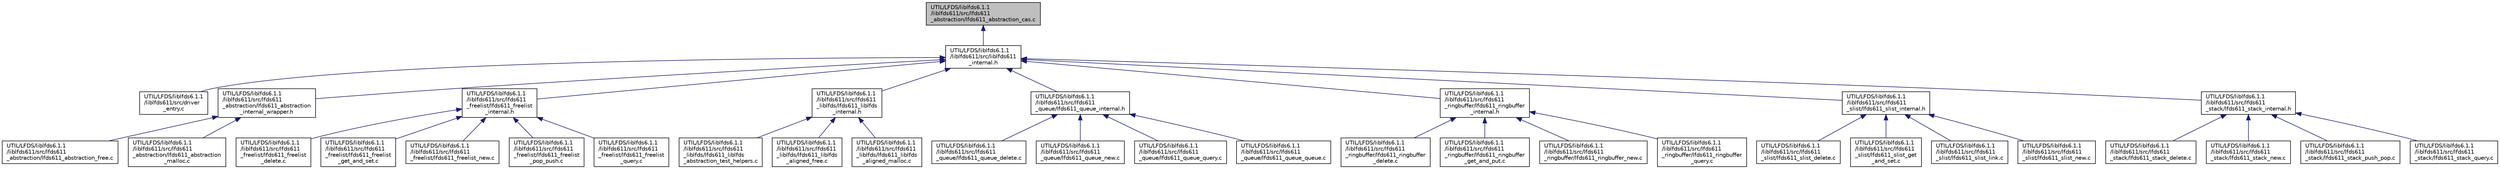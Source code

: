digraph "UTIL/LFDS/liblfds6.1.1/liblfds611/src/lfds611_abstraction/lfds611_abstraction_cas.c"
{
 // LATEX_PDF_SIZE
  edge [fontname="Helvetica",fontsize="10",labelfontname="Helvetica",labelfontsize="10"];
  node [fontname="Helvetica",fontsize="10",shape=record];
  Node1 [label="UTIL/LFDS/liblfds6.1.1\l/liblfds611/src/lfds611\l_abstraction/lfds611_abstraction_cas.c",height=0.2,width=0.4,color="black", fillcolor="grey75", style="filled", fontcolor="black",tooltip=" "];
  Node1 -> Node2 [dir="back",color="midnightblue",fontsize="10",style="solid",fontname="Helvetica"];
  Node2 [label="UTIL/LFDS/liblfds6.1.1\l/liblfds611/src/liblfds611\l_internal.h",height=0.2,width=0.4,color="black", fillcolor="white", style="filled",URL="$liblfds611__internal_8h.html",tooltip=" "];
  Node2 -> Node3 [dir="back",color="midnightblue",fontsize="10",style="solid",fontname="Helvetica"];
  Node3 [label="UTIL/LFDS/liblfds6.1.1\l/liblfds611/src/driver\l_entry.c",height=0.2,width=0.4,color="black", fillcolor="white", style="filled",URL="$liblfds6_81_81_2liblfds611_2src_2driver__entry_8c.html",tooltip=" "];
  Node2 -> Node4 [dir="back",color="midnightblue",fontsize="10",style="solid",fontname="Helvetica"];
  Node4 [label="UTIL/LFDS/liblfds6.1.1\l/liblfds611/src/lfds611\l_abstraction/lfds611_abstraction\l_internal_wrapper.h",height=0.2,width=0.4,color="black", fillcolor="white", style="filled",URL="$lfds611__abstraction__internal__wrapper_8h.html",tooltip=" "];
  Node4 -> Node5 [dir="back",color="midnightblue",fontsize="10",style="solid",fontname="Helvetica"];
  Node5 [label="UTIL/LFDS/liblfds6.1.1\l/liblfds611/src/lfds611\l_abstraction/lfds611_abstraction_free.c",height=0.2,width=0.4,color="black", fillcolor="white", style="filled",URL="$lfds611__abstraction__free_8c.html",tooltip=" "];
  Node4 -> Node6 [dir="back",color="midnightblue",fontsize="10",style="solid",fontname="Helvetica"];
  Node6 [label="UTIL/LFDS/liblfds6.1.1\l/liblfds611/src/lfds611\l_abstraction/lfds611_abstraction\l_malloc.c",height=0.2,width=0.4,color="black", fillcolor="white", style="filled",URL="$lfds611__abstraction__malloc_8c.html",tooltip=" "];
  Node2 -> Node7 [dir="back",color="midnightblue",fontsize="10",style="solid",fontname="Helvetica"];
  Node7 [label="UTIL/LFDS/liblfds6.1.1\l/liblfds611/src/lfds611\l_freelist/lfds611_freelist\l_internal.h",height=0.2,width=0.4,color="black", fillcolor="white", style="filled",URL="$lfds611__freelist__internal_8h.html",tooltip=" "];
  Node7 -> Node8 [dir="back",color="midnightblue",fontsize="10",style="solid",fontname="Helvetica"];
  Node8 [label="UTIL/LFDS/liblfds6.1.1\l/liblfds611/src/lfds611\l_freelist/lfds611_freelist\l_delete.c",height=0.2,width=0.4,color="black", fillcolor="white", style="filled",URL="$lfds611__freelist__delete_8c.html",tooltip=" "];
  Node7 -> Node9 [dir="back",color="midnightblue",fontsize="10",style="solid",fontname="Helvetica"];
  Node9 [label="UTIL/LFDS/liblfds6.1.1\l/liblfds611/src/lfds611\l_freelist/lfds611_freelist\l_get_and_set.c",height=0.2,width=0.4,color="black", fillcolor="white", style="filled",URL="$lfds611__freelist__get__and__set_8c.html",tooltip=" "];
  Node7 -> Node10 [dir="back",color="midnightblue",fontsize="10",style="solid",fontname="Helvetica"];
  Node10 [label="UTIL/LFDS/liblfds6.1.1\l/liblfds611/src/lfds611\l_freelist/lfds611_freelist_new.c",height=0.2,width=0.4,color="black", fillcolor="white", style="filled",URL="$lfds611__freelist__new_8c.html",tooltip=" "];
  Node7 -> Node11 [dir="back",color="midnightblue",fontsize="10",style="solid",fontname="Helvetica"];
  Node11 [label="UTIL/LFDS/liblfds6.1.1\l/liblfds611/src/lfds611\l_freelist/lfds611_freelist\l_pop_push.c",height=0.2,width=0.4,color="black", fillcolor="white", style="filled",URL="$lfds611__freelist__pop__push_8c.html",tooltip=" "];
  Node7 -> Node12 [dir="back",color="midnightblue",fontsize="10",style="solid",fontname="Helvetica"];
  Node12 [label="UTIL/LFDS/liblfds6.1.1\l/liblfds611/src/lfds611\l_freelist/lfds611_freelist\l_query.c",height=0.2,width=0.4,color="black", fillcolor="white", style="filled",URL="$lfds611__freelist__query_8c.html",tooltip=" "];
  Node2 -> Node13 [dir="back",color="midnightblue",fontsize="10",style="solid",fontname="Helvetica"];
  Node13 [label="UTIL/LFDS/liblfds6.1.1\l/liblfds611/src/lfds611\l_liblfds/lfds611_liblfds\l_internal.h",height=0.2,width=0.4,color="black", fillcolor="white", style="filled",URL="$lfds611__liblfds__internal_8h.html",tooltip=" "];
  Node13 -> Node14 [dir="back",color="midnightblue",fontsize="10",style="solid",fontname="Helvetica"];
  Node14 [label="UTIL/LFDS/liblfds6.1.1\l/liblfds611/src/lfds611\l_liblfds/lfds611_liblfds\l_abstraction_test_helpers.c",height=0.2,width=0.4,color="black", fillcolor="white", style="filled",URL="$lfds611__liblfds__abstraction__test__helpers_8c.html",tooltip=" "];
  Node13 -> Node15 [dir="back",color="midnightblue",fontsize="10",style="solid",fontname="Helvetica"];
  Node15 [label="UTIL/LFDS/liblfds6.1.1\l/liblfds611/src/lfds611\l_liblfds/lfds611_liblfds\l_aligned_free.c",height=0.2,width=0.4,color="black", fillcolor="white", style="filled",URL="$lfds611__liblfds__aligned__free_8c.html",tooltip=" "];
  Node13 -> Node16 [dir="back",color="midnightblue",fontsize="10",style="solid",fontname="Helvetica"];
  Node16 [label="UTIL/LFDS/liblfds6.1.1\l/liblfds611/src/lfds611\l_liblfds/lfds611_liblfds\l_aligned_malloc.c",height=0.2,width=0.4,color="black", fillcolor="white", style="filled",URL="$lfds611__liblfds__aligned__malloc_8c.html",tooltip=" "];
  Node2 -> Node17 [dir="back",color="midnightblue",fontsize="10",style="solid",fontname="Helvetica"];
  Node17 [label="UTIL/LFDS/liblfds6.1.1\l/liblfds611/src/lfds611\l_queue/lfds611_queue_internal.h",height=0.2,width=0.4,color="black", fillcolor="white", style="filled",URL="$lfds611__queue__internal_8h.html",tooltip=" "];
  Node17 -> Node18 [dir="back",color="midnightblue",fontsize="10",style="solid",fontname="Helvetica"];
  Node18 [label="UTIL/LFDS/liblfds6.1.1\l/liblfds611/src/lfds611\l_queue/lfds611_queue_delete.c",height=0.2,width=0.4,color="black", fillcolor="white", style="filled",URL="$lfds611__queue__delete_8c.html",tooltip=" "];
  Node17 -> Node19 [dir="back",color="midnightblue",fontsize="10",style="solid",fontname="Helvetica"];
  Node19 [label="UTIL/LFDS/liblfds6.1.1\l/liblfds611/src/lfds611\l_queue/lfds611_queue_new.c",height=0.2,width=0.4,color="black", fillcolor="white", style="filled",URL="$lfds611__queue__new_8c.html",tooltip=" "];
  Node17 -> Node20 [dir="back",color="midnightblue",fontsize="10",style="solid",fontname="Helvetica"];
  Node20 [label="UTIL/LFDS/liblfds6.1.1\l/liblfds611/src/lfds611\l_queue/lfds611_queue_query.c",height=0.2,width=0.4,color="black", fillcolor="white", style="filled",URL="$lfds611__queue__query_8c.html",tooltip=" "];
  Node17 -> Node21 [dir="back",color="midnightblue",fontsize="10",style="solid",fontname="Helvetica"];
  Node21 [label="UTIL/LFDS/liblfds6.1.1\l/liblfds611/src/lfds611\l_queue/lfds611_queue_queue.c",height=0.2,width=0.4,color="black", fillcolor="white", style="filled",URL="$lfds611__queue__queue_8c.html",tooltip=" "];
  Node2 -> Node22 [dir="back",color="midnightblue",fontsize="10",style="solid",fontname="Helvetica"];
  Node22 [label="UTIL/LFDS/liblfds6.1.1\l/liblfds611/src/lfds611\l_ringbuffer/lfds611_ringbuffer\l_internal.h",height=0.2,width=0.4,color="black", fillcolor="white", style="filled",URL="$lfds611__ringbuffer__internal_8h.html",tooltip=" "];
  Node22 -> Node23 [dir="back",color="midnightblue",fontsize="10",style="solid",fontname="Helvetica"];
  Node23 [label="UTIL/LFDS/liblfds6.1.1\l/liblfds611/src/lfds611\l_ringbuffer/lfds611_ringbuffer\l_delete.c",height=0.2,width=0.4,color="black", fillcolor="white", style="filled",URL="$lfds611__ringbuffer__delete_8c.html",tooltip=" "];
  Node22 -> Node24 [dir="back",color="midnightblue",fontsize="10",style="solid",fontname="Helvetica"];
  Node24 [label="UTIL/LFDS/liblfds6.1.1\l/liblfds611/src/lfds611\l_ringbuffer/lfds611_ringbuffer\l_get_and_put.c",height=0.2,width=0.4,color="black", fillcolor="white", style="filled",URL="$lfds611__ringbuffer__get__and__put_8c.html",tooltip=" "];
  Node22 -> Node25 [dir="back",color="midnightblue",fontsize="10",style="solid",fontname="Helvetica"];
  Node25 [label="UTIL/LFDS/liblfds6.1.1\l/liblfds611/src/lfds611\l_ringbuffer/lfds611_ringbuffer_new.c",height=0.2,width=0.4,color="black", fillcolor="white", style="filled",URL="$lfds611__ringbuffer__new_8c.html",tooltip=" "];
  Node22 -> Node26 [dir="back",color="midnightblue",fontsize="10",style="solid",fontname="Helvetica"];
  Node26 [label="UTIL/LFDS/liblfds6.1.1\l/liblfds611/src/lfds611\l_ringbuffer/lfds611_ringbuffer\l_query.c",height=0.2,width=0.4,color="black", fillcolor="white", style="filled",URL="$lfds611__ringbuffer__query_8c.html",tooltip=" "];
  Node2 -> Node27 [dir="back",color="midnightblue",fontsize="10",style="solid",fontname="Helvetica"];
  Node27 [label="UTIL/LFDS/liblfds6.1.1\l/liblfds611/src/lfds611\l_slist/lfds611_slist_internal.h",height=0.2,width=0.4,color="black", fillcolor="white", style="filled",URL="$lfds611__slist__internal_8h.html",tooltip=" "];
  Node27 -> Node28 [dir="back",color="midnightblue",fontsize="10",style="solid",fontname="Helvetica"];
  Node28 [label="UTIL/LFDS/liblfds6.1.1\l/liblfds611/src/lfds611\l_slist/lfds611_slist_delete.c",height=0.2,width=0.4,color="black", fillcolor="white", style="filled",URL="$lfds611__slist__delete_8c.html",tooltip=" "];
  Node27 -> Node29 [dir="back",color="midnightblue",fontsize="10",style="solid",fontname="Helvetica"];
  Node29 [label="UTIL/LFDS/liblfds6.1.1\l/liblfds611/src/lfds611\l_slist/lfds611_slist_get\l_and_set.c",height=0.2,width=0.4,color="black", fillcolor="white", style="filled",URL="$lfds611__slist__get__and__set_8c.html",tooltip=" "];
  Node27 -> Node30 [dir="back",color="midnightblue",fontsize="10",style="solid",fontname="Helvetica"];
  Node30 [label="UTIL/LFDS/liblfds6.1.1\l/liblfds611/src/lfds611\l_slist/lfds611_slist_link.c",height=0.2,width=0.4,color="black", fillcolor="white", style="filled",URL="$lfds611__slist__link_8c.html",tooltip=" "];
  Node27 -> Node31 [dir="back",color="midnightblue",fontsize="10",style="solid",fontname="Helvetica"];
  Node31 [label="UTIL/LFDS/liblfds6.1.1\l/liblfds611/src/lfds611\l_slist/lfds611_slist_new.c",height=0.2,width=0.4,color="black", fillcolor="white", style="filled",URL="$lfds611__slist__new_8c.html",tooltip=" "];
  Node2 -> Node32 [dir="back",color="midnightblue",fontsize="10",style="solid",fontname="Helvetica"];
  Node32 [label="UTIL/LFDS/liblfds6.1.1\l/liblfds611/src/lfds611\l_stack/lfds611_stack_internal.h",height=0.2,width=0.4,color="black", fillcolor="white", style="filled",URL="$lfds611__stack__internal_8h.html",tooltip=" "];
  Node32 -> Node33 [dir="back",color="midnightblue",fontsize="10",style="solid",fontname="Helvetica"];
  Node33 [label="UTIL/LFDS/liblfds6.1.1\l/liblfds611/src/lfds611\l_stack/lfds611_stack_delete.c",height=0.2,width=0.4,color="black", fillcolor="white", style="filled",URL="$lfds611__stack__delete_8c.html",tooltip=" "];
  Node32 -> Node34 [dir="back",color="midnightblue",fontsize="10",style="solid",fontname="Helvetica"];
  Node34 [label="UTIL/LFDS/liblfds6.1.1\l/liblfds611/src/lfds611\l_stack/lfds611_stack_new.c",height=0.2,width=0.4,color="black", fillcolor="white", style="filled",URL="$lfds611__stack__new_8c.html",tooltip=" "];
  Node32 -> Node35 [dir="back",color="midnightblue",fontsize="10",style="solid",fontname="Helvetica"];
  Node35 [label="UTIL/LFDS/liblfds6.1.1\l/liblfds611/src/lfds611\l_stack/lfds611_stack_push_pop.c",height=0.2,width=0.4,color="black", fillcolor="white", style="filled",URL="$lfds611__stack__push__pop_8c.html",tooltip=" "];
  Node32 -> Node36 [dir="back",color="midnightblue",fontsize="10",style="solid",fontname="Helvetica"];
  Node36 [label="UTIL/LFDS/liblfds6.1.1\l/liblfds611/src/lfds611\l_stack/lfds611_stack_query.c",height=0.2,width=0.4,color="black", fillcolor="white", style="filled",URL="$lfds611__stack__query_8c.html",tooltip=" "];
}
